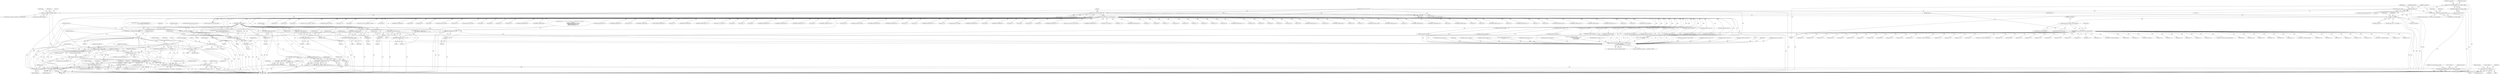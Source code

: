 digraph "0_tcpdump_bea2686c296b79609060a104cc139810785b0739@pointer" {
"1001706" [label="(Call,EXTRACT_16BITS(obj_tptr))"];
"1001893" [label="(Call,obj_tptr+=subobj_len)"];
"1001864" [label="(Call,subobj_len < 8)"];
"1001751" [label="(Call,subobj_len > total_subobj_len)"];
"1001748" [label="(Call,subobj_len < 4)"];
"1001704" [label="(Call,subobj_len  = EXTRACT_16BITS(obj_tptr))"];
"1001706" [label="(Call,EXTRACT_16BITS(obj_tptr))"];
"1000314" [label="(Call,obj_tptr=tptr+sizeof(struct rsvp_object_header))"];
"1000184" [label="(Call,(const struct rsvp_object_header *)tptr)"];
"1000148" [label="(MethodParameterIn,const u_char *tptr)"];
"1001700" [label="(Call,total_subobj_len < 4)"];
"1001695" [label="(Call,total_subobj_len > 0)"];
"1001890" [label="(Call,total_subobj_len-=subobj_len)"];
"1001765" [label="(Call,subobj_len < 8)"];
"1001824" [label="(Call,subobj_len < 16)"];
"1001786" [label="(Call,subobj_len < 20)"];
"1001691" [label="(Call,total_subobj_len = obj_tlen)"];
"1001685" [label="(Call,obj_tlen < 4)"];
"1000320" [label="(Call,obj_tlen=rsvp_obj_len-sizeof(struct rsvp_object_header))"];
"1000322" [label="(Call,rsvp_obj_len-sizeof(struct rsvp_object_header))"];
"1000301" [label="(Call,tlen < rsvp_obj_len)"];
"1000172" [label="(Call,tlen>=sizeof(struct rsvp_object_header))"];
"1000150" [label="(MethodParameterIn,u_int tlen)"];
"1000215" [label="(Call,rsvp_obj_len < sizeof(struct rsvp_object_header))"];
"1000199" [label="(Call,rsvp_obj_len % 4)"];
"1000187" [label="(Call,rsvp_obj_len=EXTRACT_16BITS(rsvp_obj_header->length))"];
"1000189" [label="(Call,EXTRACT_16BITS(rsvp_obj_header->length))"];
"1001747" [label="(Call,subobj_len < 4 || subobj_len > total_subobj_len)"];
"1001711" [label="(Call,EXTRACT_16BITS(obj_tptr+2))"];
"1001710" [label="(Call,(EXTRACT_16BITS(obj_tptr+2))>>8)"];
"1001708" [label="(Call,subobj_type = (EXTRACT_16BITS(obj_tptr+2))>>8)"];
"1001732" [label="(Call,tok2str(rsvp_obj_generalized_uni_values, \"Unknown\", subobj_type))"];
"1001712" [label="(Call,obj_tptr+2)"];
"1001719" [label="(Call,EXTRACT_16BITS(obj_tptr+2))"];
"1001718" [label="(Call,(EXTRACT_16BITS(obj_tptr+2))&0x00FF)"];
"1001716" [label="(Call,af = (EXTRACT_16BITS(obj_tptr+2))&0x00FF)"];
"1001739" [label="(Call,tok2str(af_values, \"Unknown\", af))"];
"1001720" [label="(Call,obj_tptr+2)"];
"1001778" [label="(Call,ipaddr_string(ndo, obj_tptr + 4))"];
"1001799" [label="(Call,ip6addr_string(ndo, obj_tptr + 4))"];
"1003366" [label="(Call,print_unknown_data(ndo, tptr + sizeof(struct rsvp_object_header), \"\n\t    \", /* FIXME indentation */\n                               rsvp_obj_len - sizeof(struct rsvp_object_header)))"];
"1001780" [label="(Call,obj_tptr + 4)"];
"1001801" [label="(Call,obj_tptr + 4)"];
"1001840" [label="(Call,EXTRACT_32BITS(obj_tptr+4))"];
"1001839" [label="(Call,(EXTRACT_32BITS(obj_tptr+4))>>31)"];
"1001841" [label="(Call,obj_tptr+4)"];
"1001847" [label="(Call,EXTRACT_32BITS(obj_tptr+4))"];
"1001846" [label="(Call,(EXTRACT_32BITS(obj_tptr+4))&0xFF)"];
"1001848" [label="(Call,obj_tptr+4)"];
"1001853" [label="(Call,EXTRACT_32BITS(obj_tptr+8))"];
"1001854" [label="(Call,obj_tptr+8)"];
"1001857" [label="(Call,EXTRACT_32BITS(obj_tptr + 12))"];
"1001858" [label="(Call,obj_tptr + 12)"];
"1001879" [label="(Call,EXTRACT_32BITS(obj_tptr + 4))"];
"1001878" [label="(Call,(EXTRACT_32BITS(obj_tptr + 4)) >> 24)"];
"1001880" [label="(Call,obj_tptr + 4)"];
"1001896" [label="(Call,obj_tlen+=subobj_len)"];
"1000217" [label="(Call,sizeof(struct rsvp_object_header))"];
"1001650" [label="(Call,obj_tptr + 2)"];
"1000194" [label="(Identifier,rsvp_obj_ctype)"];
"1000198" [label="(ControlStructure,if(rsvp_obj_len % 4))"];
"1000316" [label="(Call,tptr+sizeof(struct rsvp_object_header))"];
"1002583" [label="(Call,obj_tlen >= 8)"];
"1001699" [label="(ControlStructure,if (total_subobj_len < 4))"];
"1000145" [label="(MethodParameterIn,netdissect_options *ndo)"];
"1001786" [label="(Call,subobj_len < 20)"];
"1002803" [label="(Call,obj_tlen-=20)"];
"1001732" [label="(Call,tok2str(rsvp_obj_generalized_uni_values, \"Unknown\", subobj_type))"];
"1003384" [label="(Literal,0)"];
"1001377" [label="(Call,obj_tptr+6)"];
"1001239" [label="(Call,obj_tlen < 4)"];
"1000190" [label="(Call,rsvp_obj_header->length)"];
"1000844" [label="(Call,obj_tptr+1)"];
"1001718" [label="(Call,(EXTRACT_16BITS(obj_tptr+2))&0x00FF)"];
"1001748" [label="(Call,subobj_len < 4)"];
"1001850" [label="(Literal,4)"];
"1001764" [label="(ControlStructure,if (subobj_len < 8))"];
"1002390" [label="(Call,(const struct rsvp_obj_frr_t *)obj_tptr)"];
"1001863" [label="(ControlStructure,if (subobj_len < 8))"];
"1001895" [label="(Identifier,subobj_len)"];
"1000238" [label="(Identifier,ndo)"];
"1001700" [label="(Call,total_subobj_len < 4)"];
"1003368" [label="(Call,tptr + sizeof(struct rsvp_object_header))"];
"1001780" [label="(Call,obj_tptr + 4)"];
"1000328" [label="(Call,ND_TTEST2(*tptr, rsvp_obj_len))"];
"1000463" [label="(Call,ip6addr_string(ndo, obj_tptr))"];
"1002769" [label="(Call,ip6addr_string(ndo, obj_tptr))"];
"1003176" [label="(Call,obj_tlen < 4)"];
"1001162" [label="(Call,obj_tlen < 12)"];
"1001698" [label="(Block,)"];
"1001894" [label="(Identifier,obj_tptr)"];
"1001149" [label="(Call,obj_tptr + 10)"];
"1002662" [label="(Call,obj_tptr+5)"];
"1003008" [label="(Call,(const struct rsvp_obj_integrity_t *)obj_tptr)"];
"1001870" [label="(Literal,1)"];
"1002668" [label="(Call,obj_tptr+6)"];
"1001882" [label="(Literal,4)"];
"1002821" [label="(Call,obj_tlen < 4)"];
"1000520" [label="(Call,obj_tlen < 12)"];
"1000499" [label="(Call,EXTRACT_32BITS(obj_tptr))"];
"1002323" [label="(Call,ipaddr_string(ndo, obj_tptr))"];
"1001470" [label="(Call,obj_tptr+3)"];
"1001847" [label="(Call,EXTRACT_32BITS(obj_tptr+4))"];
"1002736" [label="(Call,obj_tptr+=8)"];
"1002364" [label="(Call,ipaddr_string(ndo, obj_tptr+8))"];
"1003140" [label="(Call,obj_tlen < 4)"];
"1001453" [label="(Call,obj_tptr+2)"];
"1000302" [label="(Identifier,tlen)"];
"1001918" [label="(Call,obj_tlen < 8)"];
"1001691" [label="(Call,total_subobj_len = obj_tlen)"];
"1003373" [label="(Call,rsvp_obj_len - sizeof(struct rsvp_object_header))"];
"1000735" [label="(Call,obj_tlen >= 4)"];
"1000534" [label="(Call,ipaddr_string(ndo, obj_tptr))"];
"1001156" [label="(Call,obj_tptr+=12)"];
"1001842" [label="(Identifier,obj_tptr)"];
"1001079" [label="(Call,obj_tlen < 12)"];
"1000303" [label="(Identifier,rsvp_obj_len)"];
"1001968" [label="(Call,ip6addr_string(ndo, obj_tptr))"];
"1002595" [label="(Call,ipaddr_string(ndo, obj_tptr))"];
"1000205" [label="(Identifier,ndo)"];
"1001448" [label="(Call,obj_tptr+2)"];
"1001407" [label="(Call,obj_tptr+2)"];
"1001791" [label="(Literal,1)"];
"1001739" [label="(Call,tok2str(af_values, \"Unknown\", af))"];
"1000630" [label="(Call,obj_tlen < sizeof(struct in6_addr))"];
"1000301" [label="(Call,tlen < rsvp_obj_len)"];
"1001419" [label="(Call,obj_tptr + 7)"];
"1001787" [label="(Identifier,subobj_len)"];
"1002733" [label="(Call,obj_tlen-=8)"];
"1000322" [label="(Call,rsvp_obj_len-sizeof(struct rsvp_object_header))"];
"1003245" [label="(Call,obj_tptr+=4)"];
"1000970" [label="(Call,obj_tlen < 8)"];
"1002667" [label="(Call,EXTRACT_16BITS(obj_tptr+6))"];
"1001477" [label="(Call,obj_tlen-=*(obj_tptr+1))"];
"1001540" [label="(Call,obj_tlen < 8)"];
"1000201" [label="(Literal,4)"];
"1001710" [label="(Call,(EXTRACT_16BITS(obj_tptr+2))>>8)"];
"1001752" [label="(Identifier,subobj_len)"];
"1003156" [label="(Call,EXTRACT_32BITS(obj_tptr))"];
"1000644" [label="(Call,ip6addr_string(ndo, obj_tptr))"];
"1001705" [label="(Identifier,subobj_len)"];
"1001014" [label="(Call,ipaddr_string(ndo, obj_tptr))"];
"1001405" [label="(Call,ipaddr_string(ndo, obj_tptr+2))"];
"1000770" [label="(Call,EXTRACT_32BITS(obj_tptr))"];
"1001893" [label="(Call,obj_tptr+=subobj_len)"];
"1001857" [label="(Call,EXTRACT_32BITS(obj_tptr + 12))"];
"1001833" [label="(Identifier,ndo)"];
"1000324" [label="(Call,sizeof(struct rsvp_object_header))"];
"1001233" [label="(Call,obj_tptr+=12)"];
"1003185" [label="(Call,EXTRACT_16BITS(obj_tptr))"];
"1001823" [label="(ControlStructure,if (subobj_len < 16))"];
"1003100" [label="(Call,signature_verify(ndo, pptr, plen,\n                                            obj_ptr.rsvp_obj_integrity->digest,\n                                            rsvp_clear_checksum,\n                                            rsvp_com_header))"];
"1001996" [label="(Call,obj_tlen < 4)"];
"1002621" [label="(Call,ND_TCHECK_32BITS(obj_tptr))"];
"1001794" [label="(Identifier,ndo)"];
"1000449" [label="(Call,obj_tlen < 36)"];
"1003380" [label="(Call,tlen-=rsvp_obj_len)"];
"1003377" [label="(Call,tptr+=rsvp_obj_len)"];
"1003231" [label="(Call,obj_tptr + 8)"];
"1001897" [label="(Identifier,obj_tlen)"];
"1000176" [label="(Block,)"];
"1001693" [label="(Identifier,obj_tlen)"];
"1000150" [label="(MethodParameterIn,u_int tlen)"];
"1000795" [label="(Call,EXTRACT_32BITS(obj_tptr))"];
"1001148" [label="(Call,EXTRACT_16BITS(obj_tptr + 10))"];
"1001661" [label="(Call,obj_tptr+=4+*(obj_tptr+3))"];
"1001285" [label="(Call,obj_tptr+2)"];
"1001179" [label="(Call,obj_tptr + 2)"];
"1001715" [label="(Literal,8)"];
"1001614" [label="(Call,safeputchar(ndo, *(obj_tptr + 4 + i)))"];
"1001839" [label="(Call,(EXTRACT_32BITS(obj_tptr+4))>>31)"];
"1002031" [label="(Call,obj_tlen < 4)"];
"1000867" [label="(Call,obj_tlen < 8)"];
"1001744" [label="(Identifier,af)"];
"1001277" [label="(Call,obj_tptr+1)"];
"1001692" [label="(Identifier,total_subobj_len)"];
"1000843" [label="(Call,EXTRACT_24BITS(obj_tptr+1))"];
"1001799" [label="(Call,ip6addr_string(ndo, obj_tptr + 4))"];
"1002829" [label="(Call,EXTRACT_16BITS(obj_tptr+2))"];
"1000485" [label="(Call,obj_tlen < 26)"];
"1002997" [label="(Call,obj_tlen < sizeof(struct rsvp_obj_integrity_t))"];
"1001473" [label="(Call,EXTRACT_32BITS(obj_tptr + 4))"];
"1000315" [label="(Identifier,obj_tptr)"];
"1000216" [label="(Identifier,rsvp_obj_len)"];
"1001855" [label="(Identifier,obj_tptr)"];
"1002634" [label="(Call,obj_tlen-=4)"];
"1001638" [label="(Call,obj_tptr+1)"];
"1001128" [label="(Call,EXTRACT_16BITS(obj_tptr + 6))"];
"1001696" [label="(Identifier,total_subobj_len)"];
"1001864" [label="(Call,subobj_len < 8)"];
"1001731" [label="(Block,)"];
"1000188" [label="(Identifier,rsvp_obj_len)"];
"1001734" [label="(Literal,\"Unknown\")"];
"1001865" [label="(Identifier,subobj_len)"];
"1000199" [label="(Call,rsvp_obj_len % 4)"];
"1002568" [label="(Call,obj_tptr+=16)"];
"1000396" [label="(Call,obj_tlen < 20)"];
"1002339" [label="(Call,obj_tlen < 16)"];
"1000320" [label="(Call,obj_tlen=rsvp_obj_len-sizeof(struct rsvp_object_header))"];
"1000941" [label="(Call,ip6addr_string(ndo, obj_tptr))"];
"1001892" [label="(Identifier,subobj_len)"];
"1002653" [label="(Call,obj_tlen < 8)"];
"1001773" [label="(Identifier,ndo)"];
"1000174" [label="(Call,sizeof(struct rsvp_object_header))"];
"1002936" [label="(Call,obj_tlen < 8)"];
"1001198" [label="(Call,EXTRACT_32BITS(obj_tptr+8))"];
"1001122" [label="(Call,EXTRACT_16BITS(obj_tptr+4))"];
"1002116" [label="(Call,rsvp_intserv_print(ndo, obj_tptr, obj_tlen))"];
"1001871" [label="(Call,ND_PRINT((ndo, \"%s    Service level: %u\",\n                               ident, (EXTRACT_32BITS(obj_tptr + 4)) >> 24)))"];
"1001107" [label="(Call,obj_tptr + 4)"];
"1001474" [label="(Call,obj_tptr + 4)"];
"1003230" [label="(Call,EXTRACT_32BITS(obj_tptr + 8))"];
"1000179" [label="(Identifier,tptr)"];
"1001707" [label="(Identifier,obj_tptr)"];
"1003350" [label="(Call,print_unknown_data(ndo, obj_tptr, \"\n\t    \", obj_tlen))"];
"1000557" [label="(Call,obj_tlen < 12)"];
"1000189" [label="(Call,EXTRACT_16BITS(rsvp_obj_header->length))"];
"1000616" [label="(Call,ipaddr_string(ndo, obj_tptr))"];
"1001746" [label="(ControlStructure,if(subobj_len < 4 || subobj_len > total_subobj_len))"];
"1000330" [label="(Identifier,tptr)"];
"1003366" [label="(Call,print_unknown_data(ndo, tptr + sizeof(struct rsvp_object_header), \"\n\t    \", /* FIXME indentation */\n                               rsvp_obj_len - sizeof(struct rsvp_object_header)))"];
"1001771" [label="(Call,ND_PRINT((ndo, \"%s    UNI IPv4 TNA address: %s\",\n                                   ident, ipaddr_string(ndo, obj_tptr + 4))))"];
"1001721" [label="(Identifier,obj_tptr)"];
"1000184" [label="(Call,(const struct rsvp_object_header *)tptr)"];
"1002190" [label="(Call,ip6addr_string(ndo, obj_tptr))"];
"1000307" [label="(Identifier,ndo)"];
"1003356" [label="(ControlStructure,if (ndo->ndo_vflag > 1 || hexdump == TRUE))"];
"1000321" [label="(Identifier,obj_tlen)"];
"1001129" [label="(Call,obj_tptr + 6)"];
"1000471" [label="(Call,ip6addr_string(ndo, obj_tptr + 20))"];
"1002353" [label="(Call,ipaddr_string(ndo, obj_tptr))"];
"1002160" [label="(Call,ipaddr_string(ndo, obj_tptr))"];
"1000186" [label="(Identifier,tptr)"];
"1001142" [label="(Call,EXTRACT_16BITS(obj_tptr+8))"];
"1001876" [label="(Block,)"];
"1001843" [label="(Literal,4)"];
"1000681" [label="(Call,ipaddr_string(ndo, obj_tptr))"];
"1001716" [label="(Call,af = (EXTRACT_16BITS(obj_tptr+2))&0x00FF)"];
"1001686" [label="(Identifier,obj_tlen)"];
"1001801" [label="(Call,obj_tptr + 4)"];
"1000173" [label="(Identifier,tlen)"];
"1001711" [label="(Call,EXTRACT_16BITS(obj_tptr+2))"];
"1001858" [label="(Call,obj_tptr + 12)"];
"1001687" [label="(Literal,4)"];
"1001803" [label="(Literal,4)"];
"1001851" [label="(Literal,0xFF)"];
"1001587" [label="(Call,obj_tptr+3)"];
"1000602" [label="(Call,obj_tlen < sizeof(struct in_addr))"];
"1000746" [label="(Call,EXTRACT_32BITS(obj_tptr))"];
"1001222" [label="(Call,obj_tptr + 4)"];
"1001272" [label="(Call,obj_tptr+1)"];
"1001295" [label="(Call,obj_tptr+=4)"];
"1001462" [label="(Call,obj_tptr+3)"];
"1001776" [label="(Block,)"];
"1000172" [label="(Call,tlen>=sizeof(struct rsvp_object_header))"];
"1000222" [label="(Identifier,ndo)"];
"1001779" [label="(Identifier,ndo)"];
"1001288" [label="(Call,EXTRACT_16BITS(obj_tptr + 2))"];
"1002484" [label="(Call,obj_tptr+=sizeof(struct rsvp_obj_frr_t))"];
"1001735" [label="(Identifier,subobj_type)"];
"1001853" [label="(Call,EXTRACT_32BITS(obj_tptr+8))"];
"1001900" [label="(Identifier,total_subobj_len)"];
"1001284" [label="(Call,EXTRACT_16BITS(obj_tptr+2))"];
"1001483" [label="(Call,obj_tptr+=*(obj_tptr+1))"];
"1001770" [label="(Literal,1)"];
"1001697" [label="(Literal,0)"];
"1001617" [label="(Call,obj_tptr + 4 + i)"];
"1001738" [label="(Block,)"];
"1002266" [label="(Call,obj_tlen < 40)"];
"1001191" [label="(Call,EXTRACT_32BITS(obj_tptr+4))"];
"1001896" [label="(Call,obj_tlen+=subobj_len)"];
"1000757" [label="(Call,obj_tlen < 4)"];
"1002953" [label="(Call,obj_tptr + 1)"];
"1001856" [label="(Literal,8)"];
"1001792" [label="(Call,ND_PRINT((ndo, \"%s    UNI IPv6 TNA address: %s\",\n                                   ident, ip6addr_string(ndo, obj_tptr + 4))))"];
"1001754" [label="(ControlStructure,goto invalid;)"];
"1003287" [label="(Call,obj_tlen < 4)"];
"1001199" [label="(Call,obj_tptr+8)"];
"1000542" [label="(Call,ipaddr_string(ndo, obj_tptr + 8))"];
"1002146" [label="(Call,obj_tlen < 8)"];
"1002291" [label="(Call,ip6addr_string(ndo, obj_tptr+20))"];
"1002679" [label="(Call,ipaddr_string(ndo, obj_tptr))"];
"1001694" [label="(ControlStructure,while(total_subobj_len > 0))"];
"1001766" [label="(Identifier,subobj_len)"];
"1001709" [label="(Identifier,subobj_type)"];
"1002743" [label="(Call,obj_tlen < 20)"];
"1001096" [label="(Call,obj_tptr + 2)"];
"1001830" [label="(Literal,1)"];
"1001708" [label="(Call,subobj_type = (EXTRACT_16BITS(obj_tptr+2))>>8)"];
"1000314" [label="(Call,obj_tptr=tptr+sizeof(struct rsvp_object_header))"];
"1003237" [label="(Call,obj_tptr+=12)"];
"1001717" [label="(Identifier,af)"];
"1001646" [label="(Call,obj_tptr+2)"];
"1001067" [label="(Call,obj_tptr + 2)"];
"1001714" [label="(Literal,2)"];
"1001954" [label="(Call,obj_tlen < 20)"];
"1002752" [label="(Call,obj_tptr+17)"];
"1000667" [label="(Call,obj_tlen < sizeof(struct in_addr))"];
"1001678" [label="(Block,)"];
"1002959" [label="(Call,obj_tptr+=4)"];
"1001866" [label="(Literal,8)"];
"1001723" [label="(Literal,0x00FF)"];
"1003372" [label="(Literal,\"\n\t    \")"];
"1003300" [label="(Call,ipaddr_string(ndo, obj_tptr))"];
"1003367" [label="(Identifier,ndo)"];
"1001778" [label="(Call,ipaddr_string(ndo, obj_tptr + 4))"];
"1002491" [label="(Call,obj_tlen < 16)"];
"1000182" [label="(Call,rsvp_obj_header = (const struct rsvp_object_header *)tptr)"];
"1001860" [label="(Literal,12)"];
"1001702" [label="(Literal,4)"];
"1001797" [label="(Block,)"];
"1001742" [label="(Identifier,af)"];
"1000214" [label="(ControlStructure,if(rsvp_obj_len < sizeof(struct rsvp_object_header)))"];
"1001883" [label="(Literal,24)"];
"1003312" [label="(Call,obj_tlen < 16)"];
"1001824" [label="(Call,subobj_len < 16)"];
"1002758" [label="(Call,obj_tptr+18)"];
"1000410" [label="(Call,ip6addr_string(ndo, obj_tptr))"];
"1001712" [label="(Call,obj_tptr+2)"];
"1002052" [label="(Call,EXTRACT_16BITS(obj_tptr + 2))"];
"1002806" [label="(Call,obj_tptr+=20)"];
"1001143" [label="(Call,obj_tptr+8)"];
"1000952" [label="(Call,ip6addr_string(ndo, obj_tptr+20))"];
"1000349" [label="(Call,obj_tlen < 8)"];
"1002176" [label="(Call,obj_tlen < 20)"];
"1000781" [label="(Call,obj_tlen < 12)"];
"1002598" [label="(Call,ipaddr_string(ndo, obj_tptr + 4))"];
"1001713" [label="(Identifier,obj_tptr)"];
"1000911" [label="(Call,ip6addr_string(ndo, obj_tptr))"];
"1001852" [label="(Block,)"];
"1001412" [label="(Call,obj_tptr+6)"];
"1001311" [label="(Call,obj_tlen >= 4)"];
"1001703" [label="(ControlStructure,goto invalid;)"];
"1001123" [label="(Call,obj_tptr+4)"];
"1000300" [label="(ControlStructure,if(tlen < rsvp_obj_len))"];
"1000852" [label="(Call,obj_tptr+=4)"];
"1000200" [label="(Identifier,rsvp_obj_len)"];
"1000363" [label="(Call,ipaddr_string(ndo, obj_tptr))"];
"1001720" [label="(Call,obj_tptr+2)"];
"1001859" [label="(Identifier,obj_tptr)"];
"1001767" [label="(Literal,8)"];
"1001750" [label="(Literal,4)"];
"1001192" [label="(Call,obj_tptr+4)"];
"1001719" [label="(Call,EXTRACT_16BITS(obj_tptr+2))"];
"1001873" [label="(Identifier,ndo)"];
"1003378" [label="(Identifier,tptr)"];
"1001695" [label="(Call,total_subobj_len > 0)"];
"1002952" [label="(Call,EXTRACT_24BITS(obj_tptr + 1))"];
"1000881" [label="(Call,ipaddr_string(ndo, obj_tptr))"];
"1001881" [label="(Identifier,obj_tptr)"];
"1001825" [label="(Identifier,subobj_len)"];
"1000323" [label="(Identifier,rsvp_obj_len)"];
"1001740" [label="(Identifier,af_values)"];
"1001737" [label="(Identifier,subobj_type)"];
"1001741" [label="(Literal,\"Unknown\")"];
"1002057" [label="(Call,obj_tptr+=4)"];
"1001932" [label="(Call,ipaddr_string(ndo, obj_tptr))"];
"1001785" [label="(ControlStructure,if (subobj_len < 20))"];
"1002009" [label="(Call,EXTRACT_32BITS(obj_tptr))"];
"1001840" [label="(Call,EXTRACT_32BITS(obj_tptr+4))"];
"1001578" [label="(Call,obj_tlen < 4)"];
"1000897" [label="(Call,obj_tlen < 20)"];
"1001880" [label="(Call,obj_tptr + 4)"];
"1001073" [label="(Call,obj_tptr+=4)"];
"1001502" [label="(Call,obj_tlen < 8)"];
"1001025" [label="(Call,ipaddr_string(ndo, obj_tptr+8))"];
"1001846" [label="(Call,(EXTRACT_32BITS(obj_tptr+4))&0xFF)"];
"1001849" [label="(Identifier,obj_tptr)"];
"1002236" [label="(Call,obj_tlen < 20)"];
"1001826" [label="(Literal,16)"];
"1001781" [label="(Identifier,obj_tptr)"];
"1003242" [label="(Call,obj_tlen-=4)"];
"1001788" [label="(Literal,20)"];
"1001878" [label="(Call,(EXTRACT_32BITS(obj_tptr + 4)) >> 24)"];
"1002206" [label="(Call,obj_tlen < 20)"];
"1001000" [label="(Call,obj_tlen < 16)"];
"1001323" [label="(Call,obj_tptr + 1)"];
"1001690" [label="(Literal,1)"];
"1002280" [label="(Call,ip6addr_string(ndo, obj_tptr))"];
"1002309" [label="(Call,obj_tlen < 8)"];
"1001208" [label="(Call,EXTRACT_16BITS(obj_tptr+4))"];
"1001747" [label="(Call,subobj_len < 4 || subobj_len > total_subobj_len)"];
"1001854" [label="(Call,obj_tptr+8)"];
"1000579" [label="(Call,ipaddr_string(ndo, obj_tptr + 8))"];
"1001753" [label="(Identifier,total_subobj_len)"];
"1002053" [label="(Call,obj_tptr + 2)"];
"1001879" [label="(Call,EXTRACT_32BITS(obj_tptr + 4))"];
"1001845" [label="(Block,)"];
"1000171" [label="(ControlStructure,while(tlen>=sizeof(struct rsvp_object_header)))"];
"1000215" [label="(Call,rsvp_obj_len < sizeof(struct rsvp_object_header))"];
"1001516" [label="(Call,EXTRACT_32BITS(obj_tptr))"];
"1001890" [label="(Call,total_subobj_len-=subobj_len)"];
"1002757" [label="(Call,EXTRACT_16BITS(obj_tptr+18))"];
"1001685" [label="(Call,obj_tlen < 4)"];
"1001831" [label="(Call,ND_PRINT((ndo, \"%s    U-bit: %x, Label type: %u, Logical port id: %u, Label: %u\",\n                               ident,\n                               ((EXTRACT_32BITS(obj_tptr+4))>>31),\n                               ((EXTRACT_32BITS(obj_tptr+4))&0xFF),\n                               EXTRACT_32BITS(obj_tptr+8),\n                               EXTRACT_32BITS(obj_tptr + 12))))"];
"1001706" [label="(Call,EXTRACT_16BITS(obj_tptr))"];
"1001704" [label="(Call,subobj_len  = EXTRACT_16BITS(obj_tptr))"];
"1001782" [label="(Literal,4)"];
"1001209" [label="(Call,obj_tptr+4)"];
"1001684" [label="(ControlStructure,if (obj_tlen < 4))"];
"1000695" [label="(Call,obj_tlen < sizeof(struct in6_addr))"];
"1003212" [label="(Call,obj_tlen < 12)"];
"1001802" [label="(Identifier,obj_tptr)"];
"1003409" [label="(MethodReturn,RET)"];
"1002841" [label="(Call,EXTRACT_16BITS(obj_tptr))"];
"1001841" [label="(Call,obj_tptr+4)"];
"1000187" [label="(Call,rsvp_obj_len=EXTRACT_16BITS(rsvp_obj_header->length))"];
"1000148" [label="(MethodParameterIn,const u_char *tptr)"];
"1000927" [label="(Call,obj_tlen < 40)"];
"1001838" [label="(Block,)"];
"1000984" [label="(Call,ipaddr_string(ndo, obj_tptr))"];
"1002897" [label="(Call,print_unknown_data(ndo, obj_tptr + 2, \"\n\t\t\", *(obj_tptr + 1) - 2))"];
"1003227" [label="(Call,obj_tptr+4)"];
"1001486" [label="(Call,obj_tptr+1)"];
"1002220" [label="(Call,ip6addr_string(ndo, obj_tptr))"];
"1002250" [label="(Call,ipaddr_string(ndo, obj_tptr))"];
"1001221" [label="(Call,EXTRACT_16BITS(obj_tptr + 4))"];
"1000506" [label="(Call,ip6addr_string(ndo, obj_tptr + 8))"];
"1001480" [label="(Call,obj_tptr+1)"];
"1001178" [label="(Call,EXTRACT_16BITS(obj_tptr + 2))"];
"1001289" [label="(Call,obj_tptr + 2)"];
"1001756" [label="(Identifier,subobj_type)"];
"1001751" [label="(Call,subobj_len > total_subobj_len)"];
"1001726" [label="(Identifier,ndo)"];
"1001666" [label="(Call,obj_tptr+3)"];
"1003325" [label="(Call,ip6addr_string(ndo, obj_tptr))"];
"1001052" [label="(Call,obj_tlen >= 4)"];
"1003226" [label="(Call,EXTRACT_32BITS(obj_tptr+4))"];
"1001095" [label="(Call,EXTRACT_16BITS(obj_tptr + 2))"];
"1001898" [label="(Identifier,subobj_len)"];
"1000826" [label="(Call,obj_tlen < 4)"];
"1001765" [label="(Call,subobj_len < 8)"];
"1001891" [label="(Identifier,total_subobj_len)"];
"1000709" [label="(Call,ip6addr_string(ndo, obj_tptr))"];
"1001554" [label="(Call,EXTRACT_32BITS(obj_tptr))"];
"1001800" [label="(Identifier,ndo)"];
"1001844" [label="(Literal,31)"];
"1001749" [label="(Identifier,subobj_len)"];
"1001066" [label="(Call,EXTRACT_16BITS(obj_tptr + 2))"];
"1002398" [label="(Call,obj_tlen < sizeof(struct rsvp_obj_frr_t))"];
"1002830" [label="(Call,obj_tptr+2)"];
"1001848" [label="(Call,obj_tptr+4)"];
"1001658" [label="(Call,obj_tptr+3)"];
"1001701" [label="(Identifier,total_subobj_len)"];
"1001722" [label="(Literal,2)"];
"1000571" [label="(Call,ipaddr_string(ndo, obj_tptr))"];
"1001733" [label="(Identifier,rsvp_obj_generalized_uni_values)"];
"1001706" -> "1001704"  [label="AST: "];
"1001706" -> "1001707"  [label="CFG: "];
"1001707" -> "1001706"  [label="AST: "];
"1001704" -> "1001706"  [label="CFG: "];
"1001706" -> "1001704"  [label="DDG: "];
"1001893" -> "1001706"  [label="DDG: "];
"1000314" -> "1001706"  [label="DDG: "];
"1001706" -> "1001711"  [label="DDG: "];
"1001706" -> "1001712"  [label="DDG: "];
"1001706" -> "1001719"  [label="DDG: "];
"1001706" -> "1001720"  [label="DDG: "];
"1001706" -> "1001778"  [label="DDG: "];
"1001706" -> "1001780"  [label="DDG: "];
"1001706" -> "1001799"  [label="DDG: "];
"1001706" -> "1001801"  [label="DDG: "];
"1001706" -> "1001840"  [label="DDG: "];
"1001706" -> "1001841"  [label="DDG: "];
"1001706" -> "1001847"  [label="DDG: "];
"1001706" -> "1001848"  [label="DDG: "];
"1001706" -> "1001853"  [label="DDG: "];
"1001706" -> "1001854"  [label="DDG: "];
"1001706" -> "1001857"  [label="DDG: "];
"1001706" -> "1001858"  [label="DDG: "];
"1001706" -> "1001879"  [label="DDG: "];
"1001706" -> "1001880"  [label="DDG: "];
"1001706" -> "1001893"  [label="DDG: "];
"1001893" -> "1001698"  [label="AST: "];
"1001893" -> "1001895"  [label="CFG: "];
"1001894" -> "1001893"  [label="AST: "];
"1001895" -> "1001893"  [label="AST: "];
"1001897" -> "1001893"  [label="CFG: "];
"1001893" -> "1003409"  [label="DDG: "];
"1001864" -> "1001893"  [label="DDG: "];
"1001765" -> "1001893"  [label="DDG: "];
"1001824" -> "1001893"  [label="DDG: "];
"1001751" -> "1001893"  [label="DDG: "];
"1001786" -> "1001893"  [label="DDG: "];
"1001748" -> "1001893"  [label="DDG: "];
"1000314" -> "1001893"  [label="DDG: "];
"1001864" -> "1001863"  [label="AST: "];
"1001864" -> "1001866"  [label="CFG: "];
"1001865" -> "1001864"  [label="AST: "];
"1001866" -> "1001864"  [label="AST: "];
"1001870" -> "1001864"  [label="CFG: "];
"1001873" -> "1001864"  [label="CFG: "];
"1001864" -> "1003409"  [label="DDG: "];
"1001864" -> "1003409"  [label="DDG: "];
"1001751" -> "1001864"  [label="DDG: "];
"1001748" -> "1001864"  [label="DDG: "];
"1001864" -> "1001890"  [label="DDG: "];
"1001864" -> "1001896"  [label="DDG: "];
"1001751" -> "1001747"  [label="AST: "];
"1001751" -> "1001753"  [label="CFG: "];
"1001752" -> "1001751"  [label="AST: "];
"1001753" -> "1001751"  [label="AST: "];
"1001747" -> "1001751"  [label="CFG: "];
"1001751" -> "1003409"  [label="DDG: "];
"1001751" -> "1003409"  [label="DDG: "];
"1001751" -> "1001747"  [label="DDG: "];
"1001751" -> "1001747"  [label="DDG: "];
"1001748" -> "1001751"  [label="DDG: "];
"1001700" -> "1001751"  [label="DDG: "];
"1001751" -> "1001765"  [label="DDG: "];
"1001751" -> "1001786"  [label="DDG: "];
"1001751" -> "1001824"  [label="DDG: "];
"1001751" -> "1001890"  [label="DDG: "];
"1001751" -> "1001890"  [label="DDG: "];
"1001751" -> "1001896"  [label="DDG: "];
"1001748" -> "1001747"  [label="AST: "];
"1001748" -> "1001750"  [label="CFG: "];
"1001749" -> "1001748"  [label="AST: "];
"1001750" -> "1001748"  [label="AST: "];
"1001752" -> "1001748"  [label="CFG: "];
"1001747" -> "1001748"  [label="CFG: "];
"1001748" -> "1003409"  [label="DDG: "];
"1001748" -> "1001747"  [label="DDG: "];
"1001748" -> "1001747"  [label="DDG: "];
"1001704" -> "1001748"  [label="DDG: "];
"1001748" -> "1001765"  [label="DDG: "];
"1001748" -> "1001786"  [label="DDG: "];
"1001748" -> "1001824"  [label="DDG: "];
"1001748" -> "1001890"  [label="DDG: "];
"1001748" -> "1001896"  [label="DDG: "];
"1001704" -> "1001698"  [label="AST: "];
"1001705" -> "1001704"  [label="AST: "];
"1001709" -> "1001704"  [label="CFG: "];
"1001704" -> "1003409"  [label="DDG: "];
"1000314" -> "1000176"  [label="AST: "];
"1000314" -> "1000316"  [label="CFG: "];
"1000315" -> "1000314"  [label="AST: "];
"1000316" -> "1000314"  [label="AST: "];
"1000321" -> "1000314"  [label="CFG: "];
"1000314" -> "1003409"  [label="DDG: "];
"1000314" -> "1003409"  [label="DDG: "];
"1000184" -> "1000314"  [label="DDG: "];
"1000148" -> "1000314"  [label="DDG: "];
"1000314" -> "1000363"  [label="DDG: "];
"1000314" -> "1000410"  [label="DDG: "];
"1000314" -> "1000463"  [label="DDG: "];
"1000314" -> "1000499"  [label="DDG: "];
"1000314" -> "1000534"  [label="DDG: "];
"1000314" -> "1000571"  [label="DDG: "];
"1000314" -> "1000616"  [label="DDG: "];
"1000314" -> "1000644"  [label="DDG: "];
"1000314" -> "1000681"  [label="DDG: "];
"1000314" -> "1000709"  [label="DDG: "];
"1000314" -> "1000746"  [label="DDG: "];
"1000314" -> "1000770"  [label="DDG: "];
"1000314" -> "1000795"  [label="DDG: "];
"1000314" -> "1000843"  [label="DDG: "];
"1000314" -> "1000844"  [label="DDG: "];
"1000314" -> "1000852"  [label="DDG: "];
"1000314" -> "1000881"  [label="DDG: "];
"1000314" -> "1000911"  [label="DDG: "];
"1000314" -> "1000941"  [label="DDG: "];
"1000314" -> "1000984"  [label="DDG: "];
"1000314" -> "1001014"  [label="DDG: "];
"1000314" -> "1001066"  [label="DDG: "];
"1000314" -> "1001067"  [label="DDG: "];
"1000314" -> "1001073"  [label="DDG: "];
"1000314" -> "1001095"  [label="DDG: "];
"1000314" -> "1001096"  [label="DDG: "];
"1000314" -> "1001107"  [label="DDG: "];
"1000314" -> "1001122"  [label="DDG: "];
"1000314" -> "1001123"  [label="DDG: "];
"1000314" -> "1001128"  [label="DDG: "];
"1000314" -> "1001129"  [label="DDG: "];
"1000314" -> "1001142"  [label="DDG: "];
"1000314" -> "1001143"  [label="DDG: "];
"1000314" -> "1001148"  [label="DDG: "];
"1000314" -> "1001149"  [label="DDG: "];
"1000314" -> "1001156"  [label="DDG: "];
"1000314" -> "1001178"  [label="DDG: "];
"1000314" -> "1001179"  [label="DDG: "];
"1000314" -> "1001191"  [label="DDG: "];
"1000314" -> "1001192"  [label="DDG: "];
"1000314" -> "1001198"  [label="DDG: "];
"1000314" -> "1001199"  [label="DDG: "];
"1000314" -> "1001208"  [label="DDG: "];
"1000314" -> "1001209"  [label="DDG: "];
"1000314" -> "1001221"  [label="DDG: "];
"1000314" -> "1001222"  [label="DDG: "];
"1000314" -> "1001233"  [label="DDG: "];
"1000314" -> "1001272"  [label="DDG: "];
"1000314" -> "1001277"  [label="DDG: "];
"1000314" -> "1001284"  [label="DDG: "];
"1000314" -> "1001285"  [label="DDG: "];
"1000314" -> "1001288"  [label="DDG: "];
"1000314" -> "1001289"  [label="DDG: "];
"1000314" -> "1001295"  [label="DDG: "];
"1000314" -> "1001323"  [label="DDG: "];
"1000314" -> "1001377"  [label="DDG: "];
"1000314" -> "1001405"  [label="DDG: "];
"1000314" -> "1001407"  [label="DDG: "];
"1000314" -> "1001412"  [label="DDG: "];
"1000314" -> "1001419"  [label="DDG: "];
"1000314" -> "1001448"  [label="DDG: "];
"1000314" -> "1001453"  [label="DDG: "];
"1000314" -> "1001462"  [label="DDG: "];
"1000314" -> "1001470"  [label="DDG: "];
"1000314" -> "1001473"  [label="DDG: "];
"1000314" -> "1001474"  [label="DDG: "];
"1000314" -> "1001480"  [label="DDG: "];
"1000314" -> "1001483"  [label="DDG: "];
"1000314" -> "1001486"  [label="DDG: "];
"1000314" -> "1001516"  [label="DDG: "];
"1000314" -> "1001554"  [label="DDG: "];
"1000314" -> "1001587"  [label="DDG: "];
"1000314" -> "1001617"  [label="DDG: "];
"1000314" -> "1001638"  [label="DDG: "];
"1000314" -> "1001646"  [label="DDG: "];
"1000314" -> "1001650"  [label="DDG: "];
"1000314" -> "1001658"  [label="DDG: "];
"1000314" -> "1001661"  [label="DDG: "];
"1000314" -> "1001666"  [label="DDG: "];
"1000314" -> "1001778"  [label="DDG: "];
"1000314" -> "1001780"  [label="DDG: "];
"1000314" -> "1001799"  [label="DDG: "];
"1000314" -> "1001801"  [label="DDG: "];
"1000314" -> "1001840"  [label="DDG: "];
"1000314" -> "1001841"  [label="DDG: "];
"1000314" -> "1001847"  [label="DDG: "];
"1000314" -> "1001848"  [label="DDG: "];
"1000314" -> "1001853"  [label="DDG: "];
"1000314" -> "1001854"  [label="DDG: "];
"1000314" -> "1001857"  [label="DDG: "];
"1000314" -> "1001858"  [label="DDG: "];
"1000314" -> "1001879"  [label="DDG: "];
"1000314" -> "1001880"  [label="DDG: "];
"1000314" -> "1001932"  [label="DDG: "];
"1000314" -> "1001968"  [label="DDG: "];
"1000314" -> "1002009"  [label="DDG: "];
"1000314" -> "1002052"  [label="DDG: "];
"1000314" -> "1002053"  [label="DDG: "];
"1000314" -> "1002057"  [label="DDG: "];
"1000314" -> "1002160"  [label="DDG: "];
"1000314" -> "1002190"  [label="DDG: "];
"1000314" -> "1002220"  [label="DDG: "];
"1000314" -> "1002250"  [label="DDG: "];
"1000314" -> "1002280"  [label="DDG: "];
"1000314" -> "1002323"  [label="DDG: "];
"1000314" -> "1002353"  [label="DDG: "];
"1000314" -> "1002390"  [label="DDG: "];
"1000314" -> "1002484"  [label="DDG: "];
"1000314" -> "1002568"  [label="DDG: "];
"1000314" -> "1002595"  [label="DDG: "];
"1000314" -> "1002621"  [label="DDG: "];
"1000314" -> "1002662"  [label="DDG: "];
"1000314" -> "1002667"  [label="DDG: "];
"1000314" -> "1002668"  [label="DDG: "];
"1000314" -> "1002679"  [label="DDG: "];
"1000314" -> "1002736"  [label="DDG: "];
"1000314" -> "1002752"  [label="DDG: "];
"1000314" -> "1002757"  [label="DDG: "];
"1000314" -> "1002758"  [label="DDG: "];
"1000314" -> "1002769"  [label="DDG: "];
"1000314" -> "1002806"  [label="DDG: "];
"1000314" -> "1002829"  [label="DDG: "];
"1000314" -> "1002830"  [label="DDG: "];
"1000314" -> "1002841"  [label="DDG: "];
"1000314" -> "1002952"  [label="DDG: "];
"1000314" -> "1002953"  [label="DDG: "];
"1000314" -> "1002959"  [label="DDG: "];
"1000314" -> "1003008"  [label="DDG: "];
"1000314" -> "1003156"  [label="DDG: "];
"1000314" -> "1003185"  [label="DDG: "];
"1000314" -> "1003226"  [label="DDG: "];
"1000314" -> "1003227"  [label="DDG: "];
"1000314" -> "1003230"  [label="DDG: "];
"1000314" -> "1003231"  [label="DDG: "];
"1000314" -> "1003237"  [label="DDG: "];
"1000314" -> "1003245"  [label="DDG: "];
"1000314" -> "1003300"  [label="DDG: "];
"1000314" -> "1003325"  [label="DDG: "];
"1000314" -> "1003350"  [label="DDG: "];
"1000184" -> "1000182"  [label="AST: "];
"1000184" -> "1000186"  [label="CFG: "];
"1000185" -> "1000184"  [label="AST: "];
"1000186" -> "1000184"  [label="AST: "];
"1000182" -> "1000184"  [label="CFG: "];
"1000184" -> "1003409"  [label="DDG: "];
"1000184" -> "1000182"  [label="DDG: "];
"1000148" -> "1000184"  [label="DDG: "];
"1000184" -> "1000316"  [label="DDG: "];
"1000184" -> "1003366"  [label="DDG: "];
"1000184" -> "1003368"  [label="DDG: "];
"1000184" -> "1003377"  [label="DDG: "];
"1000148" -> "1000144"  [label="AST: "];
"1000148" -> "1003409"  [label="DDG: "];
"1000148" -> "1000316"  [label="DDG: "];
"1000148" -> "1003366"  [label="DDG: "];
"1000148" -> "1003368"  [label="DDG: "];
"1000148" -> "1003377"  [label="DDG: "];
"1001700" -> "1001699"  [label="AST: "];
"1001700" -> "1001702"  [label="CFG: "];
"1001701" -> "1001700"  [label="AST: "];
"1001702" -> "1001700"  [label="AST: "];
"1001703" -> "1001700"  [label="CFG: "];
"1001705" -> "1001700"  [label="CFG: "];
"1001700" -> "1003409"  [label="DDG: "];
"1001700" -> "1003409"  [label="DDG: "];
"1001695" -> "1001700"  [label="DDG: "];
"1001700" -> "1001890"  [label="DDG: "];
"1001695" -> "1001694"  [label="AST: "];
"1001695" -> "1001697"  [label="CFG: "];
"1001696" -> "1001695"  [label="AST: "];
"1001697" -> "1001695"  [label="AST: "];
"1001701" -> "1001695"  [label="CFG: "];
"1001900" -> "1001695"  [label="CFG: "];
"1001695" -> "1003409"  [label="DDG: "];
"1001695" -> "1003409"  [label="DDG: "];
"1001890" -> "1001695"  [label="DDG: "];
"1001691" -> "1001695"  [label="DDG: "];
"1001890" -> "1001698"  [label="AST: "];
"1001890" -> "1001892"  [label="CFG: "];
"1001891" -> "1001890"  [label="AST: "];
"1001892" -> "1001890"  [label="AST: "];
"1001894" -> "1001890"  [label="CFG: "];
"1001765" -> "1001890"  [label="DDG: "];
"1001824" -> "1001890"  [label="DDG: "];
"1001786" -> "1001890"  [label="DDG: "];
"1001765" -> "1001764"  [label="AST: "];
"1001765" -> "1001767"  [label="CFG: "];
"1001766" -> "1001765"  [label="AST: "];
"1001767" -> "1001765"  [label="AST: "];
"1001770" -> "1001765"  [label="CFG: "];
"1001773" -> "1001765"  [label="CFG: "];
"1001765" -> "1003409"  [label="DDG: "];
"1001765" -> "1003409"  [label="DDG: "];
"1001765" -> "1001896"  [label="DDG: "];
"1001824" -> "1001823"  [label="AST: "];
"1001824" -> "1001826"  [label="CFG: "];
"1001825" -> "1001824"  [label="AST: "];
"1001826" -> "1001824"  [label="AST: "];
"1001830" -> "1001824"  [label="CFG: "];
"1001833" -> "1001824"  [label="CFG: "];
"1001824" -> "1003409"  [label="DDG: "];
"1001824" -> "1003409"  [label="DDG: "];
"1001824" -> "1001896"  [label="DDG: "];
"1001786" -> "1001785"  [label="AST: "];
"1001786" -> "1001788"  [label="CFG: "];
"1001787" -> "1001786"  [label="AST: "];
"1001788" -> "1001786"  [label="AST: "];
"1001791" -> "1001786"  [label="CFG: "];
"1001794" -> "1001786"  [label="CFG: "];
"1001786" -> "1003409"  [label="DDG: "];
"1001786" -> "1003409"  [label="DDG: "];
"1001786" -> "1001896"  [label="DDG: "];
"1001691" -> "1001678"  [label="AST: "];
"1001691" -> "1001693"  [label="CFG: "];
"1001692" -> "1001691"  [label="AST: "];
"1001693" -> "1001691"  [label="AST: "];
"1001696" -> "1001691"  [label="CFG: "];
"1001691" -> "1003409"  [label="DDG: "];
"1001685" -> "1001691"  [label="DDG: "];
"1001685" -> "1001684"  [label="AST: "];
"1001685" -> "1001687"  [label="CFG: "];
"1001686" -> "1001685"  [label="AST: "];
"1001687" -> "1001685"  [label="AST: "];
"1001690" -> "1001685"  [label="CFG: "];
"1001692" -> "1001685"  [label="CFG: "];
"1001685" -> "1003409"  [label="DDG: "];
"1001685" -> "1003409"  [label="DDG: "];
"1000320" -> "1001685"  [label="DDG: "];
"1001685" -> "1001896"  [label="DDG: "];
"1000320" -> "1000176"  [label="AST: "];
"1000320" -> "1000322"  [label="CFG: "];
"1000321" -> "1000320"  [label="AST: "];
"1000322" -> "1000320"  [label="AST: "];
"1000330" -> "1000320"  [label="CFG: "];
"1000320" -> "1003409"  [label="DDG: "];
"1000320" -> "1003409"  [label="DDG: "];
"1000322" -> "1000320"  [label="DDG: "];
"1000320" -> "1000349"  [label="DDG: "];
"1000320" -> "1000396"  [label="DDG: "];
"1000320" -> "1000449"  [label="DDG: "];
"1000320" -> "1000485"  [label="DDG: "];
"1000320" -> "1000520"  [label="DDG: "];
"1000320" -> "1000557"  [label="DDG: "];
"1000320" -> "1000602"  [label="DDG: "];
"1000320" -> "1000630"  [label="DDG: "];
"1000320" -> "1000667"  [label="DDG: "];
"1000320" -> "1000695"  [label="DDG: "];
"1000320" -> "1000735"  [label="DDG: "];
"1000320" -> "1000757"  [label="DDG: "];
"1000320" -> "1000781"  [label="DDG: "];
"1000320" -> "1000826"  [label="DDG: "];
"1000320" -> "1000867"  [label="DDG: "];
"1000320" -> "1000897"  [label="DDG: "];
"1000320" -> "1000927"  [label="DDG: "];
"1000320" -> "1000970"  [label="DDG: "];
"1000320" -> "1001000"  [label="DDG: "];
"1000320" -> "1001052"  [label="DDG: "];
"1000320" -> "1001079"  [label="DDG: "];
"1000320" -> "1001162"  [label="DDG: "];
"1000320" -> "1001239"  [label="DDG: "];
"1000320" -> "1001311"  [label="DDG: "];
"1000320" -> "1001477"  [label="DDG: "];
"1000320" -> "1001502"  [label="DDG: "];
"1000320" -> "1001540"  [label="DDG: "];
"1000320" -> "1001578"  [label="DDG: "];
"1000320" -> "1001896"  [label="DDG: "];
"1000320" -> "1001918"  [label="DDG: "];
"1000320" -> "1001954"  [label="DDG: "];
"1000320" -> "1001996"  [label="DDG: "];
"1000320" -> "1002031"  [label="DDG: "];
"1000320" -> "1002146"  [label="DDG: "];
"1000320" -> "1002176"  [label="DDG: "];
"1000320" -> "1002206"  [label="DDG: "];
"1000320" -> "1002236"  [label="DDG: "];
"1000320" -> "1002266"  [label="DDG: "];
"1000320" -> "1002309"  [label="DDG: "];
"1000320" -> "1002339"  [label="DDG: "];
"1000320" -> "1002398"  [label="DDG: "];
"1000320" -> "1002491"  [label="DDG: "];
"1000320" -> "1002583"  [label="DDG: "];
"1000320" -> "1002634"  [label="DDG: "];
"1000320" -> "1002653"  [label="DDG: "];
"1000320" -> "1002733"  [label="DDG: "];
"1000320" -> "1002743"  [label="DDG: "];
"1000320" -> "1002803"  [label="DDG: "];
"1000320" -> "1002821"  [label="DDG: "];
"1000320" -> "1002936"  [label="DDG: "];
"1000320" -> "1002997"  [label="DDG: "];
"1000320" -> "1003140"  [label="DDG: "];
"1000320" -> "1003176"  [label="DDG: "];
"1000320" -> "1003212"  [label="DDG: "];
"1000320" -> "1003242"  [label="DDG: "];
"1000320" -> "1003287"  [label="DDG: "];
"1000320" -> "1003312"  [label="DDG: "];
"1000320" -> "1003350"  [label="DDG: "];
"1000322" -> "1000324"  [label="CFG: "];
"1000323" -> "1000322"  [label="AST: "];
"1000324" -> "1000322"  [label="AST: "];
"1000301" -> "1000322"  [label="DDG: "];
"1000322" -> "1000328"  [label="DDG: "];
"1000301" -> "1000300"  [label="AST: "];
"1000301" -> "1000303"  [label="CFG: "];
"1000302" -> "1000301"  [label="AST: "];
"1000303" -> "1000301"  [label="AST: "];
"1000307" -> "1000301"  [label="CFG: "];
"1000315" -> "1000301"  [label="CFG: "];
"1000301" -> "1003409"  [label="DDG: "];
"1000301" -> "1003409"  [label="DDG: "];
"1000301" -> "1003409"  [label="DDG: "];
"1000172" -> "1000301"  [label="DDG: "];
"1000150" -> "1000301"  [label="DDG: "];
"1000215" -> "1000301"  [label="DDG: "];
"1000301" -> "1003380"  [label="DDG: "];
"1000172" -> "1000171"  [label="AST: "];
"1000172" -> "1000174"  [label="CFG: "];
"1000173" -> "1000172"  [label="AST: "];
"1000174" -> "1000172"  [label="AST: "];
"1000179" -> "1000172"  [label="CFG: "];
"1003384" -> "1000172"  [label="CFG: "];
"1000172" -> "1003409"  [label="DDG: "];
"1000172" -> "1003409"  [label="DDG: "];
"1000150" -> "1000172"  [label="DDG: "];
"1000150" -> "1000144"  [label="AST: "];
"1000150" -> "1003409"  [label="DDG: "];
"1000150" -> "1003380"  [label="DDG: "];
"1000215" -> "1000214"  [label="AST: "];
"1000215" -> "1000217"  [label="CFG: "];
"1000216" -> "1000215"  [label="AST: "];
"1000217" -> "1000215"  [label="AST: "];
"1000222" -> "1000215"  [label="CFG: "];
"1000238" -> "1000215"  [label="CFG: "];
"1000215" -> "1003409"  [label="DDG: "];
"1000215" -> "1003409"  [label="DDG: "];
"1000199" -> "1000215"  [label="DDG: "];
"1000199" -> "1000198"  [label="AST: "];
"1000199" -> "1000201"  [label="CFG: "];
"1000200" -> "1000199"  [label="AST: "];
"1000201" -> "1000199"  [label="AST: "];
"1000205" -> "1000199"  [label="CFG: "];
"1000216" -> "1000199"  [label="CFG: "];
"1000199" -> "1003409"  [label="DDG: "];
"1000199" -> "1003409"  [label="DDG: "];
"1000187" -> "1000199"  [label="DDG: "];
"1000187" -> "1000176"  [label="AST: "];
"1000187" -> "1000189"  [label="CFG: "];
"1000188" -> "1000187"  [label="AST: "];
"1000189" -> "1000187"  [label="AST: "];
"1000194" -> "1000187"  [label="CFG: "];
"1000187" -> "1003409"  [label="DDG: "];
"1000189" -> "1000187"  [label="DDG: "];
"1000189" -> "1000190"  [label="CFG: "];
"1000190" -> "1000189"  [label="AST: "];
"1000189" -> "1003409"  [label="DDG: "];
"1001747" -> "1001746"  [label="AST: "];
"1001754" -> "1001747"  [label="CFG: "];
"1001756" -> "1001747"  [label="CFG: "];
"1001747" -> "1003409"  [label="DDG: "];
"1001747" -> "1003409"  [label="DDG: "];
"1001747" -> "1003409"  [label="DDG: "];
"1001711" -> "1001710"  [label="AST: "];
"1001711" -> "1001712"  [label="CFG: "];
"1001712" -> "1001711"  [label="AST: "];
"1001715" -> "1001711"  [label="CFG: "];
"1001711" -> "1001710"  [label="DDG: "];
"1001710" -> "1001708"  [label="AST: "];
"1001710" -> "1001715"  [label="CFG: "];
"1001715" -> "1001710"  [label="AST: "];
"1001708" -> "1001710"  [label="CFG: "];
"1001710" -> "1001708"  [label="DDG: "];
"1001710" -> "1001708"  [label="DDG: "];
"1001708" -> "1001698"  [label="AST: "];
"1001709" -> "1001708"  [label="AST: "];
"1001717" -> "1001708"  [label="CFG: "];
"1001708" -> "1003409"  [label="DDG: "];
"1001708" -> "1001732"  [label="DDG: "];
"1001732" -> "1001731"  [label="AST: "];
"1001732" -> "1001735"  [label="CFG: "];
"1001733" -> "1001732"  [label="AST: "];
"1001734" -> "1001732"  [label="AST: "];
"1001735" -> "1001732"  [label="AST: "];
"1001737" -> "1001732"  [label="CFG: "];
"1001732" -> "1003409"  [label="DDG: "];
"1001732" -> "1003409"  [label="DDG: "];
"1001732" -> "1003409"  [label="DDG: "];
"1001712" -> "1001714"  [label="CFG: "];
"1001713" -> "1001712"  [label="AST: "];
"1001714" -> "1001712"  [label="AST: "];
"1001719" -> "1001718"  [label="AST: "];
"1001719" -> "1001720"  [label="CFG: "];
"1001720" -> "1001719"  [label="AST: "];
"1001723" -> "1001719"  [label="CFG: "];
"1001719" -> "1003409"  [label="DDG: "];
"1001719" -> "1001718"  [label="DDG: "];
"1001718" -> "1001716"  [label="AST: "];
"1001718" -> "1001723"  [label="CFG: "];
"1001723" -> "1001718"  [label="AST: "];
"1001716" -> "1001718"  [label="CFG: "];
"1001718" -> "1003409"  [label="DDG: "];
"1001718" -> "1001716"  [label="DDG: "];
"1001718" -> "1001716"  [label="DDG: "];
"1001716" -> "1001698"  [label="AST: "];
"1001717" -> "1001716"  [label="AST: "];
"1001726" -> "1001716"  [label="CFG: "];
"1001716" -> "1003409"  [label="DDG: "];
"1001716" -> "1001739"  [label="DDG: "];
"1001739" -> "1001738"  [label="AST: "];
"1001739" -> "1001742"  [label="CFG: "];
"1001740" -> "1001739"  [label="AST: "];
"1001741" -> "1001739"  [label="AST: "];
"1001742" -> "1001739"  [label="AST: "];
"1001744" -> "1001739"  [label="CFG: "];
"1001739" -> "1003409"  [label="DDG: "];
"1001739" -> "1003409"  [label="DDG: "];
"1001739" -> "1003409"  [label="DDG: "];
"1001720" -> "1001722"  [label="CFG: "];
"1001721" -> "1001720"  [label="AST: "];
"1001722" -> "1001720"  [label="AST: "];
"1001720" -> "1003409"  [label="DDG: "];
"1001778" -> "1001776"  [label="AST: "];
"1001778" -> "1001780"  [label="CFG: "];
"1001779" -> "1001778"  [label="AST: "];
"1001780" -> "1001778"  [label="AST: "];
"1001771" -> "1001778"  [label="CFG: "];
"1001778" -> "1003409"  [label="DDG: "];
"1001778" -> "1003409"  [label="DDG: "];
"1001778" -> "1003409"  [label="DDG: "];
"1001799" -> "1001778"  [label="DDG: "];
"1000145" -> "1001778"  [label="DDG: "];
"1001778" -> "1001799"  [label="DDG: "];
"1001778" -> "1003366"  [label="DDG: "];
"1001799" -> "1001797"  [label="AST: "];
"1001799" -> "1001801"  [label="CFG: "];
"1001800" -> "1001799"  [label="AST: "];
"1001801" -> "1001799"  [label="AST: "];
"1001792" -> "1001799"  [label="CFG: "];
"1001799" -> "1003409"  [label="DDG: "];
"1001799" -> "1003409"  [label="DDG: "];
"1001799" -> "1003409"  [label="DDG: "];
"1000145" -> "1001799"  [label="DDG: "];
"1001799" -> "1003366"  [label="DDG: "];
"1003366" -> "1003356"  [label="AST: "];
"1003366" -> "1003373"  [label="CFG: "];
"1003367" -> "1003366"  [label="AST: "];
"1003368" -> "1003366"  [label="AST: "];
"1003372" -> "1003366"  [label="AST: "];
"1003373" -> "1003366"  [label="AST: "];
"1003378" -> "1003366"  [label="CFG: "];
"1002364" -> "1003366"  [label="DDG: "];
"1000471" -> "1003366"  [label="DDG: "];
"1000506" -> "1003366"  [label="DDG: "];
"1000542" -> "1003366"  [label="DDG: "];
"1000881" -> "1003366"  [label="DDG: "];
"1000911" -> "1003366"  [label="DDG: "];
"1003350" -> "1003366"  [label="DDG: "];
"1002897" -> "1003366"  [label="DDG: "];
"1002160" -> "1003366"  [label="DDG: "];
"1002291" -> "1003366"  [label="DDG: "];
"1000681" -> "1003366"  [label="DDG: "];
"1000579" -> "1003366"  [label="DDG: "];
"1001025" -> "1003366"  [label="DDG: "];
"1000952" -> "1003366"  [label="DDG: "];
"1003100" -> "1003366"  [label="DDG: "];
"1000410" -> "1003366"  [label="DDG: "];
"1003325" -> "1003366"  [label="DDG: "];
"1003300" -> "1003366"  [label="DDG: "];
"1002679" -> "1003366"  [label="DDG: "];
"1002323" -> "1003366"  [label="DDG: "];
"1000363" -> "1003366"  [label="DDG: "];
"1000616" -> "1003366"  [label="DDG: "];
"1002598" -> "1003366"  [label="DDG: "];
"1001614" -> "1003366"  [label="DDG: "];
"1002250" -> "1003366"  [label="DDG: "];
"1002220" -> "1003366"  [label="DDG: "];
"1002190" -> "1003366"  [label="DDG: "];
"1001405" -> "1003366"  [label="DDG: "];
"1002769" -> "1003366"  [label="DDG: "];
"1000709" -> "1003366"  [label="DDG: "];
"1001932" -> "1003366"  [label="DDG: "];
"1001968" -> "1003366"  [label="DDG: "];
"1000644" -> "1003366"  [label="DDG: "];
"1002116" -> "1003366"  [label="DDG: "];
"1000984" -> "1003366"  [label="DDG: "];
"1000145" -> "1003366"  [label="DDG: "];
"1003373" -> "1003366"  [label="DDG: "];
"1001780" -> "1001782"  [label="CFG: "];
"1001781" -> "1001780"  [label="AST: "];
"1001782" -> "1001780"  [label="AST: "];
"1001780" -> "1003409"  [label="DDG: "];
"1001801" -> "1001803"  [label="CFG: "];
"1001802" -> "1001801"  [label="AST: "];
"1001803" -> "1001801"  [label="AST: "];
"1001801" -> "1003409"  [label="DDG: "];
"1001840" -> "1001839"  [label="AST: "];
"1001840" -> "1001841"  [label="CFG: "];
"1001841" -> "1001840"  [label="AST: "];
"1001844" -> "1001840"  [label="CFG: "];
"1001840" -> "1001839"  [label="DDG: "];
"1001839" -> "1001838"  [label="AST: "];
"1001839" -> "1001844"  [label="CFG: "];
"1001844" -> "1001839"  [label="AST: "];
"1001849" -> "1001839"  [label="CFG: "];
"1001839" -> "1003409"  [label="DDG: "];
"1001841" -> "1001843"  [label="CFG: "];
"1001842" -> "1001841"  [label="AST: "];
"1001843" -> "1001841"  [label="AST: "];
"1001847" -> "1001846"  [label="AST: "];
"1001847" -> "1001848"  [label="CFG: "];
"1001848" -> "1001847"  [label="AST: "];
"1001851" -> "1001847"  [label="CFG: "];
"1001847" -> "1003409"  [label="DDG: "];
"1001847" -> "1001846"  [label="DDG: "];
"1001846" -> "1001845"  [label="AST: "];
"1001846" -> "1001851"  [label="CFG: "];
"1001851" -> "1001846"  [label="AST: "];
"1001855" -> "1001846"  [label="CFG: "];
"1001846" -> "1003409"  [label="DDG: "];
"1001846" -> "1003409"  [label="DDG: "];
"1001848" -> "1001850"  [label="CFG: "];
"1001849" -> "1001848"  [label="AST: "];
"1001850" -> "1001848"  [label="AST: "];
"1001853" -> "1001852"  [label="AST: "];
"1001853" -> "1001854"  [label="CFG: "];
"1001854" -> "1001853"  [label="AST: "];
"1001859" -> "1001853"  [label="CFG: "];
"1001853" -> "1003409"  [label="DDG: "];
"1001853" -> "1003409"  [label="DDG: "];
"1001854" -> "1001856"  [label="CFG: "];
"1001855" -> "1001854"  [label="AST: "];
"1001856" -> "1001854"  [label="AST: "];
"1001857" -> "1001852"  [label="AST: "];
"1001857" -> "1001858"  [label="CFG: "];
"1001858" -> "1001857"  [label="AST: "];
"1001831" -> "1001857"  [label="CFG: "];
"1001857" -> "1003409"  [label="DDG: "];
"1001857" -> "1003409"  [label="DDG: "];
"1001858" -> "1001860"  [label="CFG: "];
"1001859" -> "1001858"  [label="AST: "];
"1001860" -> "1001858"  [label="AST: "];
"1001858" -> "1003409"  [label="DDG: "];
"1001879" -> "1001878"  [label="AST: "];
"1001879" -> "1001880"  [label="CFG: "];
"1001880" -> "1001879"  [label="AST: "];
"1001883" -> "1001879"  [label="CFG: "];
"1001879" -> "1003409"  [label="DDG: "];
"1001879" -> "1001878"  [label="DDG: "];
"1001878" -> "1001876"  [label="AST: "];
"1001878" -> "1001883"  [label="CFG: "];
"1001883" -> "1001878"  [label="AST: "];
"1001871" -> "1001878"  [label="CFG: "];
"1001878" -> "1003409"  [label="DDG: "];
"1001878" -> "1003409"  [label="DDG: "];
"1001880" -> "1001882"  [label="CFG: "];
"1001881" -> "1001880"  [label="AST: "];
"1001882" -> "1001880"  [label="AST: "];
"1001880" -> "1003409"  [label="DDG: "];
"1001896" -> "1001698"  [label="AST: "];
"1001896" -> "1001898"  [label="CFG: "];
"1001897" -> "1001896"  [label="AST: "];
"1001898" -> "1001896"  [label="AST: "];
"1001696" -> "1001896"  [label="CFG: "];
"1001896" -> "1003409"  [label="DDG: "];
"1001896" -> "1003409"  [label="DDG: "];
}
